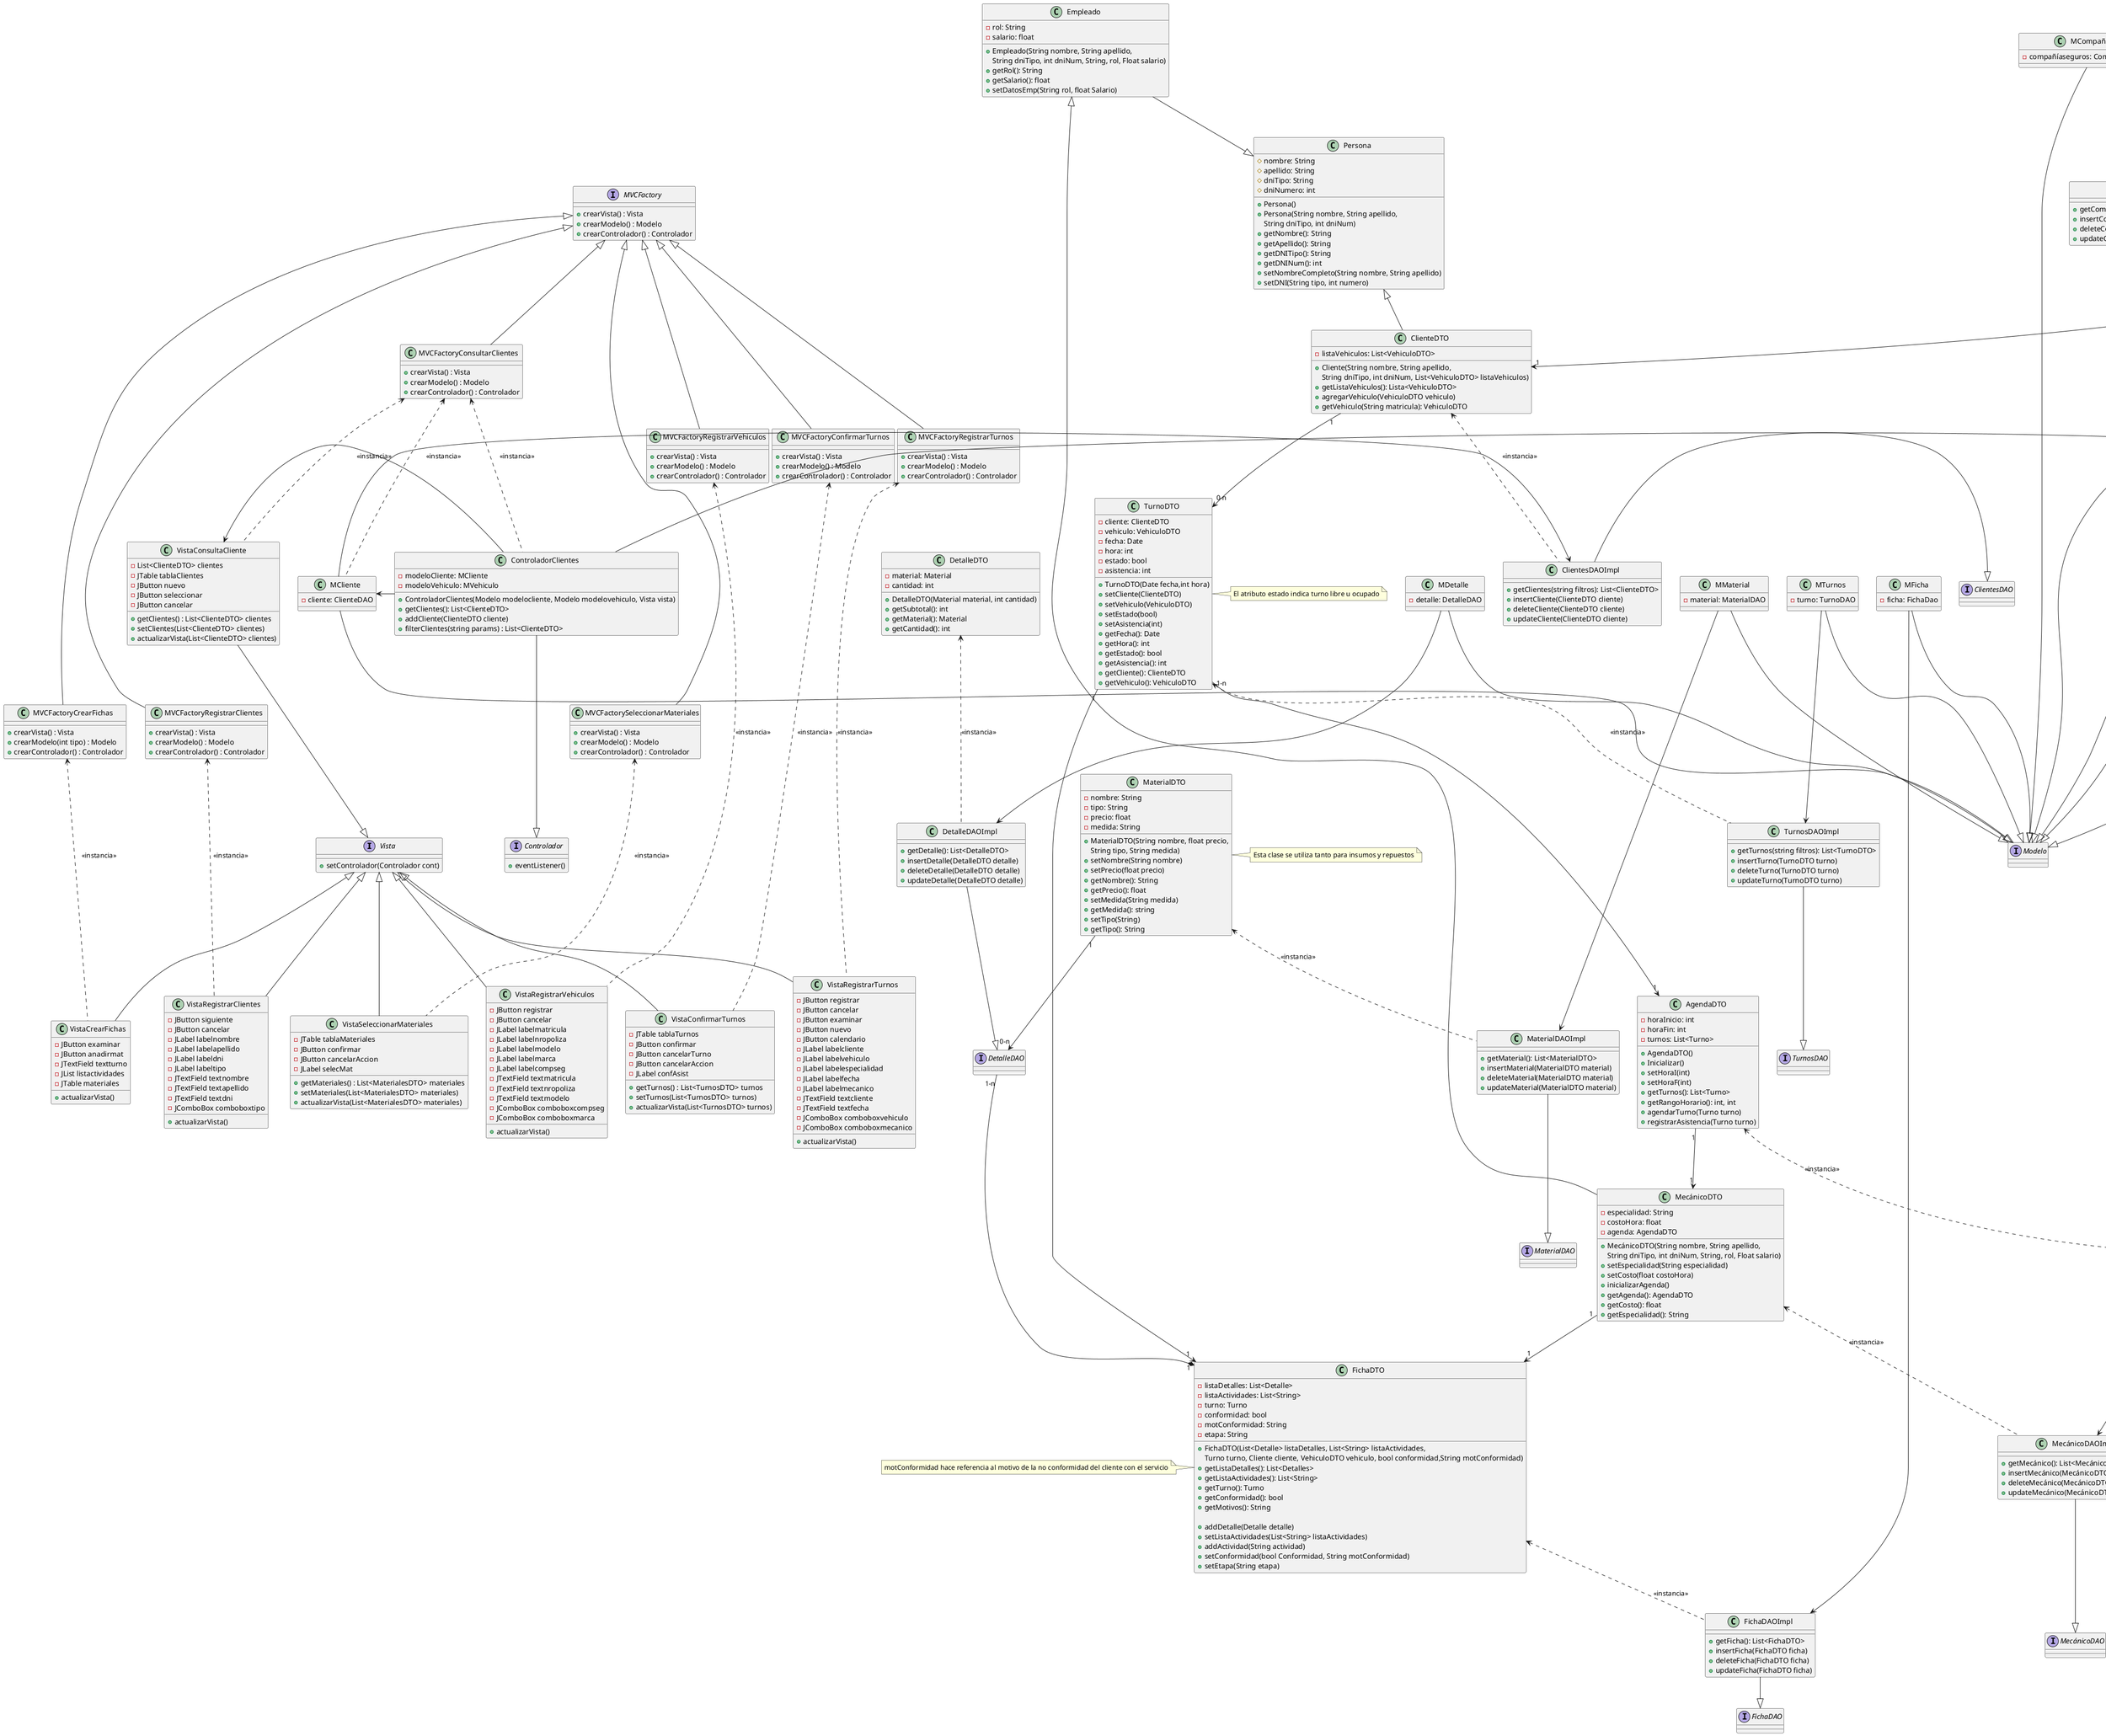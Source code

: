.@startuml Clases

interface Vista{
    
    + setControlador(Controlador cont)
}

interface Controlador{
    + eventListener()
}

interface Modelo{
}

interface MVCFactory{
    +crearVista() : Vista
    +crearModelo() : Modelo
    +crearControlador() : Controlador
}

class MVCFactoryConsultarClientes{
    +crearVista() : Vista
    +crearModelo() : Modelo
    +crearControlador() : Controlador
}

class MVCFactoryConfirmarTurnos{
    +crearVista() : Vista
    +crearModelo() : Modelo
    +crearControlador() : Controlador
}

class MVCFactoryRegistrarClientes{
    +crearVista() : Vista
    +crearModelo() : Modelo
    +crearControlador() : Controlador
}

class MVCFactoryRegistrarVehiculos{
    +crearVista() : Vista
    +crearModelo() : Modelo
    +crearControlador() : Controlador
}

class MVCFactoryRegistrarTurnos{
    +crearVista() : Vista
    +crearModelo() : Modelo
    +crearControlador() : Controlador
}

class MVCFactoryCrearFichas{
    +crearVista() : Vista
    +crearModelo(int tipo) : Modelo
    +crearControlador() : Controlador
}

class MVCFactorySeleccionarMateriales{
    +crearVista() : Vista
    +crearModelo() : Modelo
    +crearControlador() : Controlador
}

interface ClientesDAO{ 
}

interface TurnosDAO{
}

interface VehiculoDAO{
}

interface MaterialDAO{
}

interface MecánicoDAO{
}

interface AgendaDAO{
}

interface FichaDAO{
}

interface DetalleDAO{
}

interface CompañíaSegurosDAO{
}

interface FacturaDAO{
}

class MTurnos{
    - turno: TurnoDAO
}

class MCliente{
    - cliente: ClienteDAO
}

class MVehiculo{
    - vehiculo: VehiculoDAO
}

class MMaterial{
    - material: MaterialDAO
}

class MFicha{
    - ficha: FichaDao
}

class MMecánico{
    - mecánico: MecanicoDAO
}

class MAgenda{
    - agenda: AgendaDAO
}

class MDetalle{
    - detalle: DetalleDAO
}

class MCompañíaSeguros{
    - compañíaseguros: CompañíaSegurosDAO
}

class VistaConsultaCliente{
    - List<ClienteDTO> clientes
    - JTable tablaClientes
    - JButton nuevo
    - JButton seleccionar 
    - JButton cancelar


    + getClientes() : List<ClienteDTO> clientes
    + setClientes(List<ClienteDTO> clientes)
    + actualizarVista(List<ClienteDTO> clientes)
}

class VistaConfirmarTurnos{
    - JTable tablaTurnos
    - JButton confirmar
    - JButton cancelarTurno
    - JButton cancelarAccion
    - JLabel confAsist

    + getTurnos() : List<TurnosDTO> turnos
    + setTurnos(List<TurnosDTO> turnos)
    + actualizarVista(List<TurnosDTO> turnos)
}

class VistaRegistrarClientes{
    - JButton siguiente
    - JButton cancelar
    - JLabel labelnombre
    - JLabel labelapellido
    - JLabel labeldni
    - JLabel labeltipo
    - JTextField textnombre
    - JTextField textapellido
    - JTextField textdni
    - JComboBox comboboxtipo

    + actualizarVista()
}

class VistaRegistrarVehiculos{
    - JButton registrar
    - JButton cancelar
    - JLabel labelmatricula
    - JLabel labelnropoliza
    - JLabel labelmodelo
    - JLabel labelmarca
    - JLabel labelcompseg
    - JTextField textmatricula
    - JTextField textnropoliza
    - JTextField textmodelo
    - JComboBox comboboxcompseg
    - JComboBox comboboxmarca

    + actualizarVista()
}

class VistaRegistrarTurnos{
    - JButton registrar
    - JButton cancelar
    - JButton examinar
    - JButton nuevo
    - JButton calendario
    - JLabel labelcliente
    - JLabel labelvehiculo
    - JLabel labelespecialidad
    - JLabel labelfecha
    - JLabel labelmecanico
    - JTextField textcliente
    - JTextField textfecha
    - JComboBox comboboxvehiculo
    - JComboBox comboboxmecanico

    + actualizarVista()
}

class VistaCrearFichas{
    - JButton examinar
    - JButton anadirmat
    - JTextField textturno
    - JList listactividades
    - JTable materiales

    + actualizarVista()
}

class VistaSeleccionarMateriales{
    - JTable tablaMateriales
    - JButton confirmar
    - JButton cancelarAccion
    - JLabel selecMat

    + getMateriales() : List<MaterialesDTO> materiales
    + setMateriales(List<MaterialesDTO> materiales)
    + actualizarVista(List<MaterialesDTO> materiales)
}

class ControladorClientes{
    - modeloCliente: MCliente
    - modeloVehiculo: MVehiculo

    + ControladorClientes(Modelo modelocliente, Modelo modelovehiculo, Vista vista)
    + getClientes(): List<ClienteDTO>
    + addCliente(ClienteDTO cliente)
    + filterClientes(string params) : List<ClienteDTO>
}

class ClientesDAOImpl{
    + getClientes(string filtros): List<ClienteDTO>
    + insertCliente(ClienteDTO cliente)
    + deleteCliente(ClienteDTO cliente)
    + updateCliente(ClienteDTO cliente)
}

class TurnosDAOImpl{
    + getTurnos(string filtros): List<TurnoDTO>
    + insertTurno(TurnoDTO turno)
    + deleteTurno(TurnoDTO turno)
    + updateTurno(TurnoDTO turno)
}

class VehiculoDAOImpl{
    + getVehiculos(ClienteDTO cliente): List<VehiculoDTO>
    + insertVehiculo(VehiculoDTO vehiculo)
    + deleteVehiculo(VehiculoDTO vehiculo)
    + updateVehiculo(VehiculoDTO vehiculo)
}

class MaterialDAOImpl{
    + getMaterial(): List<MaterialDTO>
    + insertMaterial(MaterialDTO material)
    + deleteMaterial(MaterialDTO material)
    + updateMaterial(MaterialDTO material)
}

class MecánicoDAOImpl{
    + getMecánico(): List<MecánicoDTO>
    + insertMecánico(MecánicoDTO mecánico)
    + deleteMecánico(MecánicoDTO mecánico)
    + updateMecánico(MecánicoDTO mecánico)
}

class AgendaDAOImpl{
    + getAgenda(): List<AgendaDTO>
    + insertAgenda(AgendaDTO agenda)
    + deleteAgenda(AgendaDTO agenda)
    + updateAgenda(AgendaDTO agenda)
}

class DetalleDAOImpl{
    + getDetalle(): List<DetalleDTO>
    + insertDetalle(DetalleDTO detalle)
    + deleteDetalle(DetalleDTO detalle)
    + updateDetalle(DetalleDTO detalle)
}

class FichaDAOImpl{
    + getFicha(): List<FichaDTO>
    + insertFicha(FichaDTO ficha)
    + deleteFicha(FichaDTO ficha)
    + updateFicha(FichaDTO ficha)
}

class CompañíaSegurosDAOImpl{
    + getCompañíaSeguros(): List<CompañíaSegurosDTO>
    + insertCompañíaSeguros(CompañíaSegurosDTO compañíaSeguros)
    + deleteCompañíaSeguros(CompañíaSegurosDTO compañíaSeguros)
    + updateCompañíaSeguros(CompañíaSegurosDTO compañíaSeguros)
}


class CompañíaSegurosDTO {
	- nombre: String
    
    + CompañíaSegurosDTO(String)
    + setNombre(String)
    + getNombre(): String
}

class TurnoDTO{
    - cliente: ClienteDTO
    - vehiculo: VehiculoDTO
    - fecha: Date
    - hora: int
    - estado: bool
    - asistencia: int

    + TurnoDTO(Date fecha,int hora)
    + setCliente(ClienteDTO)
    + setVehiculo(VehiculoDTO)
    + setEstado(bool)
    + setAsistencia(int)
    + getFecha(): Date
    + getHora(): int
    + getEstado(): bool
    + getAsistencia(): int
    + getCliente(): ClienteDTO
    + getVehiculo(): VehiculoDTO
}
note right of TurnoDTO : El atributo estado indica turno libre u ocupado

class DetalleDTO{
    - material: Material
    - cantidad: int

    + DetalleDTO(Material material, int cantidad)
    + getSubtotal(): int
    + getMaterial(): Material
    + getCantidad(): int
}

class AgendaDTO{
    - horaInicio: int
    - horaFin: int
    - turnos: List<Turno>

    + AgendaDTO()
    + Inicializar()
    + setHoraI(int)
    + setHoraF(int)
    + getTurnos(): List<Turno>
    + getRangoHorario(): int, int
    + agendarTurno(Turno turno)
    + registrarAsistencia(Turno turno)
}

class Persona{
    # nombre: String
    # apellido: String
    # dniTipo: String
    # dniNumero: int

    + Persona()
    + Persona(String nombre, String apellido, 
        String dniTipo, int dniNum)
    + getNombre(): String
    + getApellido(): String
    + getDNITipo(): String
    + getDNINum(): int
    + setNombreCompleto(String nombre, String apellido)
    + setDNI(String tipo, int numero)
}

class MecánicoDTO{
    - especialidad: String
    - costoHora: float
    - agenda: AgendaDTO

    + MecánicoDTO(String nombre, String apellido, 
        String dniTipo, int dniNum, String, rol, Float salario)
    + setEspecialidad(String especialidad)
    + setCosto(float costoHora)
    + inicializarAgenda()
    + getAgenda(): AgendaDTO
    + getCosto(): float
    + getEspecialidad(): String
}

class MaterialDTO{
    - nombre: String
    - tipo: String
    - precio: float
    - medida: String

    + MaterialDTO(String nombre, float precio, 
        String tipo, String medida)
    + setNombre(String nombre)
    + setPrecio(float precio)
    + getNombre(): String
    + getPrecio(): float
    + setMedida(String medida)
    + getMedida(): string
    + setTipo(String)
    + getTipo(): String
}
note right of MaterialDTO : Esta clase se utiliza tanto para insumos y repuestos

class FacturaDTO{
    - NCseguro: CompañíaSegurosDTO
    - listaServicios: List<String>
    - costoTotal: float
    - pagoRealizado: float

    + Factura(CompañíaSegurosDTO NCseguro, List<String> listaServicios, 
            float costoTotal, float pagoRealizado)
    + getNCseguro() : CompañíaSegurosDTO
    + getServicios(): List<string>
    + getCostoTotal() : float
    + getPagoRealizado() : float
    + setListaServicios(List<String> listaServicios)
    + setDeuda(float costoTotal, float pagoRealizado)
}

class FichaDTO{
    - listaDetalles: List<Detalle>
    - listaActividades: List<String>
    - turno: Turno
    - conformidad: bool
    - motConformidad: String
    - etapa: String

    + FichaDTO(List<Detalle> listaDetalles, List<String> listaActividades, 
            Turno turno, Cliente cliente, VehiculoDTO vehiculo, bool conformidad,String motConformidad)
    + getListaDetalles(): List<Detalles>
    + getListaActividades(): List<String>
    + getTurno(): Turno
    + getConformidad(): bool
    + getMotivos(): String

    + addDetalle(Detalle detalle)
    + setListaActividades(List<String> listaActividades)
    + addActividad(String actividad)
    + setConformidad(bool Conformidad, String motConformidad)
    + setEtapa(String etapa)
}
note left of FichaDTO : motConformidad hace referencia al motivo de la no conformidad del cliente con el servicio

class VehiculoDTO{
    - seguro: CompañíaSegurosDTO
    - NPoliza: int
    - marca: String
    - modelo: String
    - matricula: String

    + VehiculoDTO(CompañíaSegurosDTO seguro, int NPoliza, String marca,
            String modelo, String matricula)
    + getNPoliza(): int
    + getMarca(): String
    + getModelo(): String
    + getMatricula(): String
    + setDatos(CompañíaSegurosDTO seguro, String marca,
            String modelo, String matricula)  
}

class ClienteDTO{
    - listaVehiculos: List<VehiculoDTO>

    + Cliente(String nombre, String apellido, 
        String dniTipo, int dniNum, List<VehiculoDTO> listaVehiculos)
    + getListaVehiculos(): Lista<VehiculoDTO>
    + agregarVehiculo(VehiculoDTO vehiculo)
    + getVehiculo(String matricula): VehiculoDTO
}

class Empleado{
    - rol: String
    - salario: float

    + Empleado(String nombre, String apellido, 
        String dniTipo, int dniNum, String, rol, Float salario)
    + getRol(): String
    + getSalario(): float
    + setDatosEmp(String rol, float Salario)
}

Empleado --|> Persona
ClienteDTO -up-|> Persona
MecánicoDTO -up-|> Empleado
ClienteDTO "1" --> "0-n" TurnoDTO
MaterialDTO "1" --> "0-n" DetalleDAO
TurnoDTO "1-n" ---> "1" AgendaDTO
AgendaDTO "1" --> "1" MecánicoDTO
DetalleDAO "1-n" --* "1" FichaDTO
MecánicoDTO "1" --> "1" FichaDTO
TurnoDTO "1" --> "1" FichaDTO
CompañíaSegurosDTO "1" --> "0-n" VehiculoDTO
CompañíaSegurosDTO "1" --> "0-n" FacturaDTO
VehiculoDTO "0-n" --> "1" ClienteDTO


VistaConsultaCliente <- ControladorClientes
MCliente <- ControladorClientes
MVehiculo <- ControladorClientes 
VistaConsultaCliente --|> Vista
ControladorClientes --|> Controlador

MCliente --|> Modelo
MCliente -> ClientesDAOImpl
ClientesDAOImpl -|> ClientesDAO
ClienteDTO <.. ClientesDAOImpl : <<instancia>>

MTurnos --|> Modelo
MTurnos --> TurnosDAOImpl
TurnosDAOImpl --|> TurnosDAO
TurnoDTO <.. TurnosDAOImpl : <<instancia>>

MVehiculo --|> Modelo
MVehiculo --> VehiculoDAOImpl
VehiculoDAOImpl --|> VehiculoDAO
VehiculoDTO <.. VehiculoDAOImpl : <<instancia>>

MMaterial --|> Modelo
MMaterial --> MaterialDAOImpl
MaterialDAOImpl --|> MaterialDAO
MaterialDTO <.. MaterialDAOImpl : <<instancia>>

MMecánico --|> Modelo
MMecánico --> MecánicoDAOImpl
MecánicoDAOImpl --|> MecánicoDAO
MecánicoDTO <.. MecánicoDAOImpl : <<instancia>>

MFicha --|> Modelo
MFicha --> FichaDAOImpl
FichaDAOImpl --|> FichaDAO
FichaDTO <.. FichaDAOImpl : <<instancia>>

MAgenda --|> Modelo
MAgenda --> AgendaDAOImpl
AgendaDAOImpl --|> AgendaDAO
AgendaDTO <.. AgendaDAOImpl : <<instancia>>

MFactura --|> Modelo
MFactura --> FacturaDAOImpl
FacturaDAOImpl --|> FacturaDAO
FacturaDTO <.. FacturaDAOImpl : <<instancia>>

MDetalle --|> Modelo
MDetalle --> DetalleDAOImpl
DetalleDAOImpl --|> DetalleDAO
DetalleDTO <.. DetalleDAOImpl : <<instancia>>

MCompañíaSeguros --|> Modelo
MCompañíaSeguros --> CompañíaSegurosDAOImpl
CompañíaSegurosDAOImpl --|> CompañíaSegurosDAO
CompañíaSegurosDTO <.. CompañíaSegurosDAOImpl : <<instancia>>

MVCFactory <|-down- MVCFactoryConsultarClientes
MVCFactory <|-down- MVCFactoryConfirmarTurnos
MVCFactory <|-down- MVCFactoryRegistrarClientes
MVCFactory <|-down- MVCFactoryRegistrarVehiculos
MVCFactory <|-down- MVCFactoryRegistrarTurnos
MVCFactory <|-down- MVCFactoryCrearFichas
MVCFactory <|-down- MVCFactorySeleccionarMateriales

MVCFactoryConsultarClientes <.. VistaConsultaCliente : <<instancia>>
MVCFactoryConsultarClientes <.. MCliente : <<instancia>>
MVCFactoryConsultarClientes <.. ControladorClientes : <<instancia>>

MVCFactoryConfirmarTurnos <.down. VistaConfirmarTurnos : <<instancia>>
MVCFactoryRegistrarVehiculos <.down. VistaRegistrarVehiculos : <<instancia>>
MVCFactoryRegistrarTurnos <.down.. VistaRegistrarTurnos : <<instancia>>
MVCFactoryRegistrarClientes <.down. VistaRegistrarClientes : <<instancia>>
MVCFactoryCrearFichas <.down. VistaCrearFichas : <<instancia>> 
MVCFactorySeleccionarMateriales <.down. VistaSeleccionarMateriales : <<instancia>>

VistaConfirmarTurnos -up-|> Vista
VistaRegistrarVehiculos -up-|> Vista
VistaRegistrarTurnos -up-|> Vista
VistaRegistrarClientes -up-|> Vista
VistaCrearFichas -up-|> Vista
VistaSeleccionarMateriales -up-|> Vista
@enduml